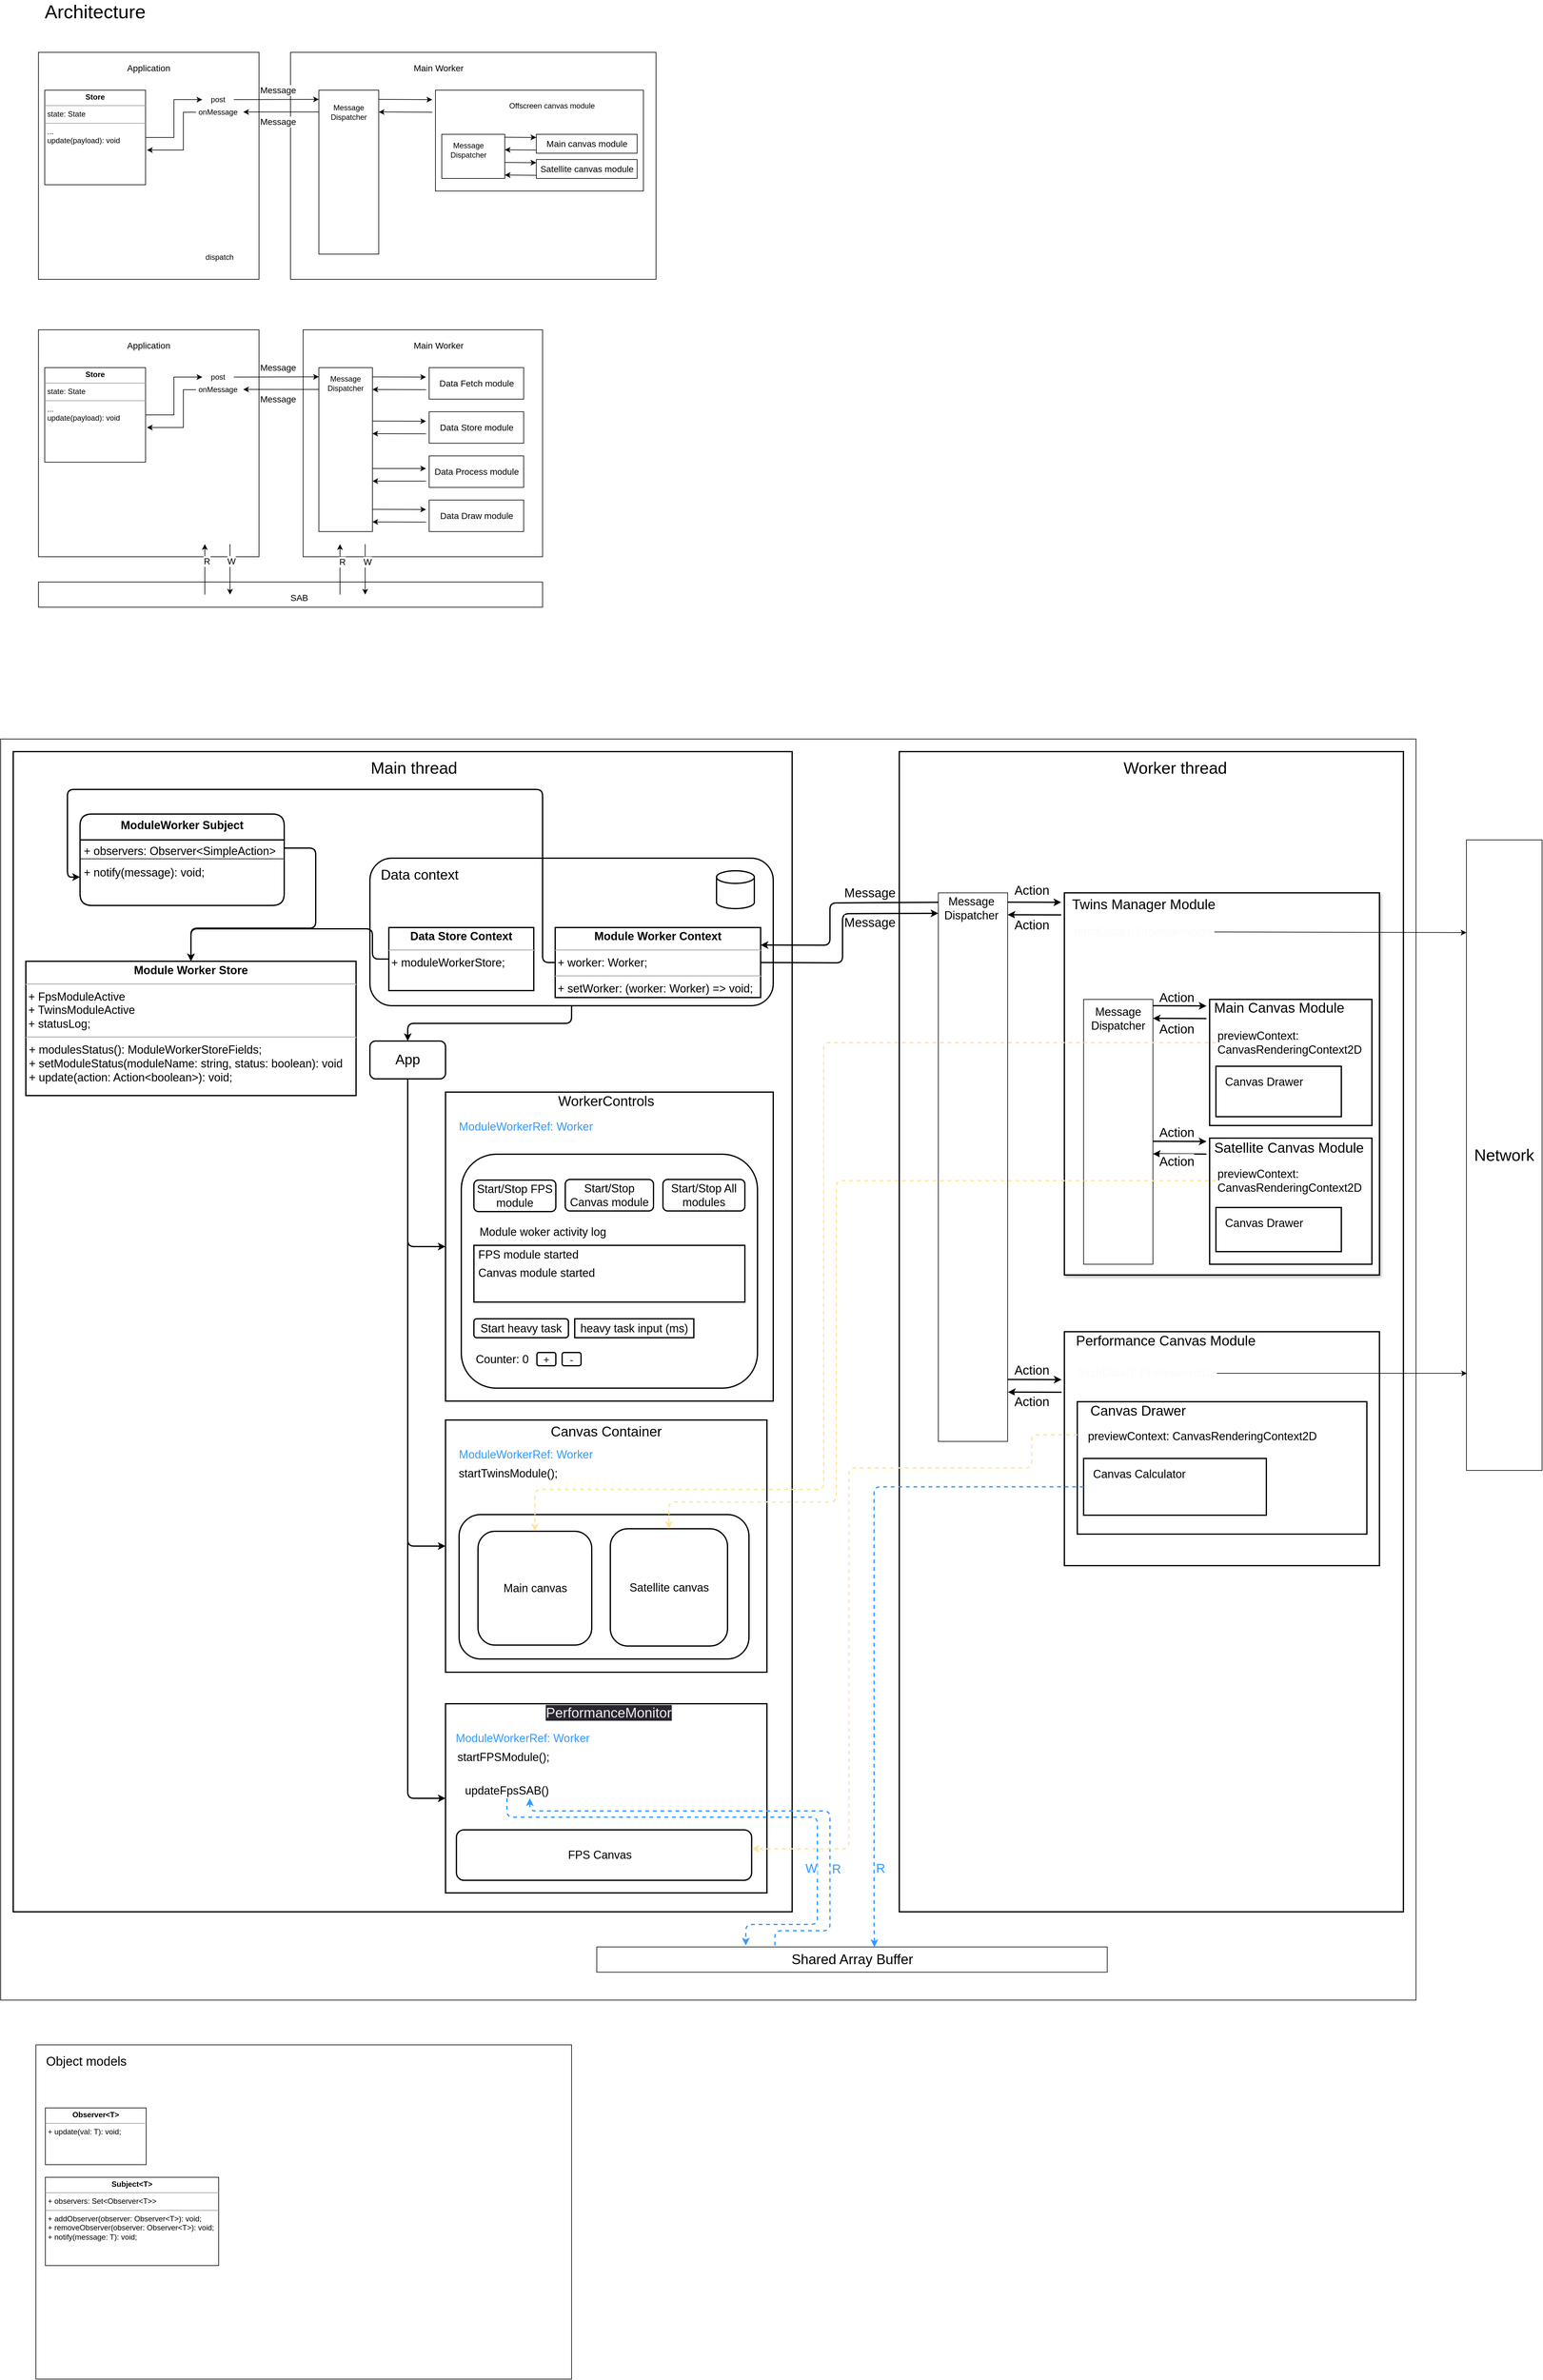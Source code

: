 <mxfile version="20.7.4" type="device"><diagram id="h54g0RJY-SKCdIhrQ2Me" name="Page-1"><mxGraphModel dx="5938" dy="3176" grid="1" gridSize="10" guides="1" tooltips="1" connect="1" arrows="1" fold="1" page="1" pageScale="1" pageWidth="827" pageHeight="1169" math="0" shadow="0"><root><mxCell id="0"/><mxCell id="1" parent="0"/><mxCell id="VuRKrDlXsBCHKtuJXxkc-2" value="" style="rounded=0;whiteSpace=wrap;html=1;" parent="1" vertex="1"><mxGeometry x="-1650" y="80" width="350" height="360" as="geometry"/></mxCell><mxCell id="VuRKrDlXsBCHKtuJXxkc-3" value="" style="rounded=0;whiteSpace=wrap;html=1;" parent="1" vertex="1"><mxGeometry x="-1250" y="80" width="580" height="360" as="geometry"/></mxCell><mxCell id="VuRKrDlXsBCHKtuJXxkc-4" value="Application" style="text;html=1;strokeColor=none;fillColor=none;align=center;verticalAlign=middle;whiteSpace=wrap;rounded=0;fontSize=14;" parent="1" vertex="1"><mxGeometry x="-1505" y="90" width="60" height="30" as="geometry"/></mxCell><mxCell id="VuRKrDlXsBCHKtuJXxkc-5" value="Main Worker" style="text;html=1;strokeColor=none;fillColor=none;align=center;verticalAlign=middle;whiteSpace=wrap;rounded=0;fontSize=14;" parent="1" vertex="1"><mxGeometry x="-1060" y="90" width="90" height="30" as="geometry"/></mxCell><mxCell id="VuRKrDlXsBCHKtuJXxkc-16" value="" style="rounded=0;whiteSpace=wrap;html=1;" parent="1" vertex="1"><mxGeometry x="-1205" y="140" width="95" height="260" as="geometry"/></mxCell><mxCell id="VuRKrDlXsBCHKtuJXxkc-17" value="Message Dispatcher" style="text;html=1;strokeColor=none;fillColor=none;align=center;verticalAlign=middle;whiteSpace=wrap;rounded=0;" parent="1" vertex="1"><mxGeometry x="-1190" y="160" width="65" height="30" as="geometry"/></mxCell><mxCell id="VuRKrDlXsBCHKtuJXxkc-54" value="" style="endArrow=classic;html=1;rounded=0;fontSize=14;" parent="1" edge="1"><mxGeometry width="50" height="50" relative="1" as="geometry"><mxPoint x="-1110" y="154.66" as="sourcePoint"/><mxPoint x="-1025" y="155" as="targetPoint"/></mxGeometry></mxCell><mxCell id="VuRKrDlXsBCHKtuJXxkc-55" value="" style="endArrow=classic;html=1;rounded=0;fontSize=14;" parent="1" edge="1"><mxGeometry width="50" height="50" relative="1" as="geometry"><mxPoint x="-1025" y="175" as="sourcePoint"/><mxPoint x="-1110" y="174.66" as="targetPoint"/></mxGeometry></mxCell><mxCell id="VuRKrDlXsBCHKtuJXxkc-62" value="" style="endArrow=classic;html=1;rounded=0;fontSize=14;exitX=1;exitY=0.5;exitDx=0;exitDy=0;" parent="1" source="VuRKrDlXsBCHKtuJXxkc-70" edge="1"><mxGeometry width="50" height="50" relative="1" as="geometry"><mxPoint x="-1325" y="154.58" as="sourcePoint"/><mxPoint x="-1205" y="154.58" as="targetPoint"/></mxGeometry></mxCell><mxCell id="VuRKrDlXsBCHKtuJXxkc-95" value="Message" style="edgeLabel;html=1;align=center;verticalAlign=middle;resizable=0;points=[];fontSize=14;" parent="VuRKrDlXsBCHKtuJXxkc-62" vertex="1" connectable="0"><mxGeometry x="0.264" y="3" relative="1" as="geometry"><mxPoint x="-16" y="-12" as="offset"/></mxGeometry></mxCell><mxCell id="VuRKrDlXsBCHKtuJXxkc-63" value="" style="endArrow=classic;html=1;rounded=0;fontSize=14;" parent="1" edge="1"><mxGeometry width="50" height="50" relative="1" as="geometry"><mxPoint x="-1205" y="174.58" as="sourcePoint"/><mxPoint x="-1325" y="174.58" as="targetPoint"/></mxGeometry></mxCell><mxCell id="VuRKrDlXsBCHKtuJXxkc-90" style="edgeStyle=orthogonalEdgeStyle;rounded=0;orthogonalLoop=1;jettySize=auto;html=1;exitX=0;exitY=0.5;exitDx=0;exitDy=0;entryX=1.014;entryY=0.633;entryDx=0;entryDy=0;entryPerimeter=0;fontSize=14;" parent="1" source="VuRKrDlXsBCHKtuJXxkc-69" target="VuRKrDlXsBCHKtuJXxkc-87" edge="1"><mxGeometry relative="1" as="geometry"><Array as="points"><mxPoint x="-1420" y="175"/><mxPoint x="-1420" y="235"/></Array></mxGeometry></mxCell><mxCell id="VuRKrDlXsBCHKtuJXxkc-69" value="onMessage" style="text;html=1;strokeColor=none;fillColor=none;align=center;verticalAlign=middle;whiteSpace=wrap;rounded=0;" parent="1" vertex="1"><mxGeometry x="-1400" y="160" width="70" height="30" as="geometry"/></mxCell><mxCell id="VuRKrDlXsBCHKtuJXxkc-70" value="post" style="text;html=1;strokeColor=none;fillColor=none;align=center;verticalAlign=middle;whiteSpace=wrap;rounded=0;" parent="1" vertex="1"><mxGeometry x="-1390" y="140" width="50" height="30" as="geometry"/></mxCell><mxCell id="VuRKrDlXsBCHKtuJXxkc-76" value="dispatch" style="text;html=1;strokeColor=none;fillColor=none;align=center;verticalAlign=middle;whiteSpace=wrap;rounded=0;" parent="1" vertex="1"><mxGeometry x="-1390" y="390" width="55" height="30" as="geometry"/></mxCell><mxCell id="VuRKrDlXsBCHKtuJXxkc-88" style="edgeStyle=orthogonalEdgeStyle;rounded=0;orthogonalLoop=1;jettySize=auto;html=1;exitX=1;exitY=0.5;exitDx=0;exitDy=0;fontSize=14;entryX=0;entryY=0.5;entryDx=0;entryDy=0;" parent="1" source="VuRKrDlXsBCHKtuJXxkc-87" target="VuRKrDlXsBCHKtuJXxkc-70" edge="1"><mxGeometry relative="1" as="geometry"><mxPoint x="-1400" y="155" as="targetPoint"/></mxGeometry></mxCell><mxCell id="VuRKrDlXsBCHKtuJXxkc-87" value="&lt;p style=&quot;margin:0px;margin-top:4px;text-align:center;&quot;&gt;&lt;b&gt;Store&lt;/b&gt;&lt;/p&gt;&lt;hr size=&quot;1&quot;&gt;&lt;p style=&quot;margin:0px;margin-left:4px;&quot;&gt;state: State&lt;/p&gt;&lt;hr size=&quot;1&quot;&gt;&lt;p style=&quot;margin:0px;margin-left:4px;&quot;&gt;...&lt;/p&gt;&lt;p style=&quot;margin:0px;margin-left:4px;&quot;&gt;update(payload): void&lt;/p&gt;" style="verticalAlign=top;align=left;overflow=fill;fontSize=12;fontFamily=Helvetica;html=1;" parent="1" vertex="1"><mxGeometry x="-1640" y="140" width="160" height="150" as="geometry"/></mxCell><mxCell id="VuRKrDlXsBCHKtuJXxkc-96" value="Message" style="edgeLabel;html=1;align=center;verticalAlign=middle;resizable=0;points=[];fontSize=14;" parent="1" vertex="1" connectable="0"><mxGeometry x="-1270.0" y="190.004" as="geometry"/></mxCell><mxCell id="VuRKrDlXsBCHKtuJXxkc-97" value="" style="rounded=0;whiteSpace=wrap;html=1;" parent="1" vertex="1"><mxGeometry x="-1650" y="520" width="350" height="360" as="geometry"/></mxCell><mxCell id="VuRKrDlXsBCHKtuJXxkc-98" value="" style="rounded=0;whiteSpace=wrap;html=1;" parent="1" vertex="1"><mxGeometry x="-1230" y="520" width="380" height="360" as="geometry"/></mxCell><mxCell id="VuRKrDlXsBCHKtuJXxkc-99" value="Application" style="text;html=1;strokeColor=none;fillColor=none;align=center;verticalAlign=middle;whiteSpace=wrap;rounded=0;fontSize=14;" parent="1" vertex="1"><mxGeometry x="-1505" y="530" width="60" height="30" as="geometry"/></mxCell><mxCell id="VuRKrDlXsBCHKtuJXxkc-100" value="Main Worker" style="text;html=1;strokeColor=none;fillColor=none;align=center;verticalAlign=middle;whiteSpace=wrap;rounded=0;fontSize=14;" parent="1" vertex="1"><mxGeometry x="-1060" y="530" width="90" height="30" as="geometry"/></mxCell><mxCell id="VuRKrDlXsBCHKtuJXxkc-101" value="" style="rounded=0;whiteSpace=wrap;html=1;" parent="1" vertex="1"><mxGeometry x="-1205" y="580" width="85" height="260" as="geometry"/></mxCell><mxCell id="VuRKrDlXsBCHKtuJXxkc-102" value="Message Dispatcher" style="text;html=1;strokeColor=none;fillColor=none;align=center;verticalAlign=middle;whiteSpace=wrap;rounded=0;" parent="1" vertex="1"><mxGeometry x="-1200" y="590" width="75" height="30" as="geometry"/></mxCell><mxCell id="VuRKrDlXsBCHKtuJXxkc-103" value="Data Store module" style="html=1;fontSize=14;" parent="1" vertex="1"><mxGeometry x="-1030" y="650" width="150" height="50" as="geometry"/></mxCell><mxCell id="VuRKrDlXsBCHKtuJXxkc-104" value="Data Process module" style="html=1;fontSize=14;" parent="1" vertex="1"><mxGeometry x="-1030" y="720" width="150" height="50" as="geometry"/></mxCell><mxCell id="VuRKrDlXsBCHKtuJXxkc-105" value="Data Draw module" style="html=1;fontSize=14;" parent="1" vertex="1"><mxGeometry x="-1030" y="790" width="150" height="50" as="geometry"/></mxCell><mxCell id="VuRKrDlXsBCHKtuJXxkc-106" value="Data Fetch module" style="html=1;fontSize=14;" parent="1" vertex="1"><mxGeometry x="-1030" y="580" width="150" height="50" as="geometry"/></mxCell><mxCell id="VuRKrDlXsBCHKtuJXxkc-115" value="" style="endArrow=classic;html=1;rounded=0;fontSize=14;exitX=1;exitY=0.5;exitDx=0;exitDy=0;" parent="1" source="VuRKrDlXsBCHKtuJXxkc-120" edge="1"><mxGeometry width="50" height="50" relative="1" as="geometry"><mxPoint x="-1325" y="594.58" as="sourcePoint"/><mxPoint x="-1205" y="594.58" as="targetPoint"/></mxGeometry></mxCell><mxCell id="VuRKrDlXsBCHKtuJXxkc-116" value="Message" style="edgeLabel;html=1;align=center;verticalAlign=middle;resizable=0;points=[];fontSize=14;" parent="VuRKrDlXsBCHKtuJXxkc-115" vertex="1" connectable="0"><mxGeometry x="0.264" y="3" relative="1" as="geometry"><mxPoint x="-16" y="-12" as="offset"/></mxGeometry></mxCell><mxCell id="VuRKrDlXsBCHKtuJXxkc-117" value="" style="endArrow=classic;html=1;rounded=0;fontSize=14;" parent="1" edge="1"><mxGeometry width="50" height="50" relative="1" as="geometry"><mxPoint x="-1205" y="614.58" as="sourcePoint"/><mxPoint x="-1325" y="614.58" as="targetPoint"/></mxGeometry></mxCell><mxCell id="VuRKrDlXsBCHKtuJXxkc-118" style="edgeStyle=orthogonalEdgeStyle;rounded=0;orthogonalLoop=1;jettySize=auto;html=1;exitX=0;exitY=0.5;exitDx=0;exitDy=0;entryX=1.014;entryY=0.633;entryDx=0;entryDy=0;entryPerimeter=0;fontSize=14;" parent="1" source="VuRKrDlXsBCHKtuJXxkc-119" target="VuRKrDlXsBCHKtuJXxkc-123" edge="1"><mxGeometry relative="1" as="geometry"><Array as="points"><mxPoint x="-1420" y="615"/><mxPoint x="-1420" y="675"/></Array></mxGeometry></mxCell><mxCell id="VuRKrDlXsBCHKtuJXxkc-119" value="onMessage" style="text;html=1;strokeColor=none;fillColor=none;align=center;verticalAlign=middle;whiteSpace=wrap;rounded=0;" parent="1" vertex="1"><mxGeometry x="-1400" y="600" width="70" height="30" as="geometry"/></mxCell><mxCell id="VuRKrDlXsBCHKtuJXxkc-120" value="post" style="text;html=1;strokeColor=none;fillColor=none;align=center;verticalAlign=middle;whiteSpace=wrap;rounded=0;" parent="1" vertex="1"><mxGeometry x="-1390" y="580" width="50" height="30" as="geometry"/></mxCell><mxCell id="VuRKrDlXsBCHKtuJXxkc-122" style="edgeStyle=orthogonalEdgeStyle;rounded=0;orthogonalLoop=1;jettySize=auto;html=1;exitX=1;exitY=0.5;exitDx=0;exitDy=0;fontSize=14;entryX=0;entryY=0.5;entryDx=0;entryDy=0;" parent="1" source="VuRKrDlXsBCHKtuJXxkc-123" target="VuRKrDlXsBCHKtuJXxkc-120" edge="1"><mxGeometry relative="1" as="geometry"><mxPoint x="-1400" y="595" as="targetPoint"/></mxGeometry></mxCell><mxCell id="VuRKrDlXsBCHKtuJXxkc-123" value="&lt;p style=&quot;margin:0px;margin-top:4px;text-align:center;&quot;&gt;&lt;b&gt;Store&lt;/b&gt;&lt;/p&gt;&lt;hr size=&quot;1&quot;&gt;&lt;p style=&quot;margin:0px;margin-left:4px;&quot;&gt;state: State&lt;/p&gt;&lt;hr size=&quot;1&quot;&gt;&lt;p style=&quot;margin:0px;margin-left:4px;&quot;&gt;...&lt;/p&gt;&lt;p style=&quot;margin:0px;margin-left:4px;&quot;&gt;update(payload): void&lt;/p&gt;" style="verticalAlign=top;align=left;overflow=fill;fontSize=12;fontFamily=Helvetica;html=1;" parent="1" vertex="1"><mxGeometry x="-1640" y="580" width="160" height="150" as="geometry"/></mxCell><mxCell id="VuRKrDlXsBCHKtuJXxkc-124" value="Message" style="edgeLabel;html=1;align=center;verticalAlign=middle;resizable=0;points=[];fontSize=14;" parent="1" vertex="1" connectable="0"><mxGeometry x="-1270.0" y="630.004" as="geometry"/></mxCell><mxCell id="VuRKrDlXsBCHKtuJXxkc-125" value="" style="rounded=0;whiteSpace=wrap;html=1;fontSize=14;" parent="1" vertex="1"><mxGeometry x="-1650" y="920" width="800" height="40" as="geometry"/></mxCell><mxCell id="VuRKrDlXsBCHKtuJXxkc-126" value="SAB" style="text;html=1;strokeColor=none;fillColor=none;align=center;verticalAlign=middle;whiteSpace=wrap;rounded=0;fontSize=14;" parent="1" vertex="1"><mxGeometry x="-1266" y="930" width="60" height="30" as="geometry"/></mxCell><mxCell id="VuRKrDlXsBCHKtuJXxkc-136" value="" style="endArrow=classic;html=1;rounded=0;fontSize=14;" parent="1" edge="1"><mxGeometry width="50" height="50" relative="1" as="geometry"><mxPoint x="-1171.5" y="940" as="sourcePoint"/><mxPoint x="-1171.5" y="860" as="targetPoint"/></mxGeometry></mxCell><mxCell id="VuRKrDlXsBCHKtuJXxkc-141" value="R" style="edgeLabel;html=1;align=center;verticalAlign=middle;resizable=0;points=[];fontSize=14;" parent="VuRKrDlXsBCHKtuJXxkc-136" vertex="1" connectable="0"><mxGeometry x="0.295" y="-3" relative="1" as="geometry"><mxPoint as="offset"/></mxGeometry></mxCell><mxCell id="VuRKrDlXsBCHKtuJXxkc-137" value="" style="endArrow=classic;html=1;rounded=0;fontSize=14;" parent="1" edge="1"><mxGeometry width="50" height="50" relative="1" as="geometry"><mxPoint x="-1131.5" y="860" as="sourcePoint"/><mxPoint x="-1131.5" y="940" as="targetPoint"/></mxGeometry></mxCell><mxCell id="VuRKrDlXsBCHKtuJXxkc-140" value="W" style="edgeLabel;html=1;align=center;verticalAlign=middle;resizable=0;points=[];fontSize=14;" parent="VuRKrDlXsBCHKtuJXxkc-137" vertex="1" connectable="0"><mxGeometry x="-0.315" y="3" relative="1" as="geometry"><mxPoint as="offset"/></mxGeometry></mxCell><mxCell id="VuRKrDlXsBCHKtuJXxkc-138" value="" style="endArrow=classic;html=1;rounded=0;fontSize=14;" parent="1" edge="1"><mxGeometry width="50" height="50" relative="1" as="geometry"><mxPoint x="-1386" y="940" as="sourcePoint"/><mxPoint x="-1386" y="860" as="targetPoint"/></mxGeometry></mxCell><mxCell id="VuRKrDlXsBCHKtuJXxkc-143" value="R" style="edgeLabel;html=1;align=center;verticalAlign=middle;resizable=0;points=[];fontSize=14;" parent="VuRKrDlXsBCHKtuJXxkc-138" vertex="1" connectable="0"><mxGeometry x="0.335" y="-3" relative="1" as="geometry"><mxPoint as="offset"/></mxGeometry></mxCell><mxCell id="VuRKrDlXsBCHKtuJXxkc-139" value="" style="endArrow=classic;html=1;rounded=0;fontSize=14;" parent="1" edge="1"><mxGeometry width="50" height="50" relative="1" as="geometry"><mxPoint x="-1346" y="860" as="sourcePoint"/><mxPoint x="-1346" y="940" as="targetPoint"/></mxGeometry></mxCell><mxCell id="VuRKrDlXsBCHKtuJXxkc-142" value="W" style="edgeLabel;html=1;align=center;verticalAlign=middle;resizable=0;points=[];fontSize=14;" parent="VuRKrDlXsBCHKtuJXxkc-139" vertex="1" connectable="0"><mxGeometry x="-0.335" y="2" relative="1" as="geometry"><mxPoint as="offset"/></mxGeometry></mxCell><mxCell id="VuRKrDlXsBCHKtuJXxkc-147" value="Architecture" style="text;html=1;strokeColor=none;fillColor=none;align=center;verticalAlign=middle;whiteSpace=wrap;rounded=0;fontSize=30;" parent="1" vertex="1"><mxGeometry x="-1650" width="180" height="30" as="geometry"/></mxCell><mxCell id="VuRKrDlXsBCHKtuJXxkc-157" value="" style="endArrow=classic;html=1;rounded=0;fontSize=14;" parent="1" edge="1"><mxGeometry width="50" height="50" relative="1" as="geometry"><mxPoint x="-1120" y="594.7" as="sourcePoint"/><mxPoint x="-1035" y="595.04" as="targetPoint"/></mxGeometry></mxCell><mxCell id="VuRKrDlXsBCHKtuJXxkc-158" value="" style="endArrow=classic;html=1;rounded=0;fontSize=14;" parent="1" edge="1"><mxGeometry width="50" height="50" relative="1" as="geometry"><mxPoint x="-1035" y="615.04" as="sourcePoint"/><mxPoint x="-1120" y="614.7" as="targetPoint"/></mxGeometry></mxCell><mxCell id="VuRKrDlXsBCHKtuJXxkc-159" value="" style="endArrow=classic;html=1;rounded=0;fontSize=14;" parent="1" edge="1"><mxGeometry width="50" height="50" relative="1" as="geometry"><mxPoint x="-1120" y="664.7" as="sourcePoint"/><mxPoint x="-1035" y="665.04" as="targetPoint"/></mxGeometry></mxCell><mxCell id="VuRKrDlXsBCHKtuJXxkc-160" value="" style="endArrow=classic;html=1;rounded=0;fontSize=14;" parent="1" edge="1"><mxGeometry width="50" height="50" relative="1" as="geometry"><mxPoint x="-1035" y="685.04" as="sourcePoint"/><mxPoint x="-1120" y="684.7" as="targetPoint"/></mxGeometry></mxCell><mxCell id="VuRKrDlXsBCHKtuJXxkc-161" value="" style="endArrow=classic;html=1;rounded=0;fontSize=14;" parent="1" edge="1"><mxGeometry width="50" height="50" relative="1" as="geometry"><mxPoint x="-1120" y="740.04" as="sourcePoint"/><mxPoint x="-1035" y="740.04" as="targetPoint"/></mxGeometry></mxCell><mxCell id="VuRKrDlXsBCHKtuJXxkc-162" value="" style="endArrow=classic;html=1;rounded=0;fontSize=14;" parent="1" edge="1"><mxGeometry width="50" height="50" relative="1" as="geometry"><mxPoint x="-1035" y="760.04" as="sourcePoint"/><mxPoint x="-1120" y="760.04" as="targetPoint"/></mxGeometry></mxCell><mxCell id="VuRKrDlXsBCHKtuJXxkc-163" value="" style="endArrow=classic;html=1;rounded=0;fontSize=14;" parent="1" edge="1"><mxGeometry width="50" height="50" relative="1" as="geometry"><mxPoint x="-1120" y="804.7" as="sourcePoint"/><mxPoint x="-1035" y="805.04" as="targetPoint"/></mxGeometry></mxCell><mxCell id="VuRKrDlXsBCHKtuJXxkc-164" value="" style="endArrow=classic;html=1;rounded=0;fontSize=14;" parent="1" edge="1"><mxGeometry width="50" height="50" relative="1" as="geometry"><mxPoint x="-1035" y="825.04" as="sourcePoint"/><mxPoint x="-1120" y="824.7" as="targetPoint"/></mxGeometry></mxCell><mxCell id="S-R1VQh-44AHPfIKQIAo-4" value="" style="rounded=0;whiteSpace=wrap;html=1;" parent="1" vertex="1"><mxGeometry x="-1020" y="140" width="330" height="160" as="geometry"/></mxCell><mxCell id="S-R1VQh-44AHPfIKQIAo-5" value="Main canvas module" style="html=1;fontSize=14;" parent="1" vertex="1"><mxGeometry x="-860" y="210" width="160" height="30" as="geometry"/></mxCell><mxCell id="S-R1VQh-44AHPfIKQIAo-6" value="Satellite canvas module" style="html=1;fontSize=14;" parent="1" vertex="1"><mxGeometry x="-860" y="250" width="160" height="30" as="geometry"/></mxCell><mxCell id="S-R1VQh-44AHPfIKQIAo-7" value="Offscreen canvas module" style="text;html=1;strokeColor=none;fillColor=none;align=center;verticalAlign=middle;whiteSpace=wrap;rounded=0;" parent="1" vertex="1"><mxGeometry x="-910" y="150" width="150" height="30" as="geometry"/></mxCell><mxCell id="S-R1VQh-44AHPfIKQIAo-8" value="" style="rounded=0;whiteSpace=wrap;html=1;" parent="1" vertex="1"><mxGeometry x="-1010" y="210" width="100" height="70" as="geometry"/></mxCell><mxCell id="S-R1VQh-44AHPfIKQIAo-9" value="Message Dispatcher" style="text;html=1;strokeColor=none;fillColor=none;align=center;verticalAlign=middle;whiteSpace=wrap;rounded=0;" parent="1" vertex="1"><mxGeometry x="-1000" y="220" width="65" height="30" as="geometry"/></mxCell><mxCell id="S-R1VQh-44AHPfIKQIAo-10" value="" style="endArrow=classic;html=1;rounded=0;fontSize=14;" parent="1" edge="1"><mxGeometry width="50" height="50" relative="1" as="geometry"><mxPoint x="-910" y="214.57" as="sourcePoint"/><mxPoint x="-860" y="215" as="targetPoint"/></mxGeometry></mxCell><mxCell id="S-R1VQh-44AHPfIKQIAo-11" value="" style="endArrow=classic;html=1;rounded=0;fontSize=14;" parent="1" edge="1"><mxGeometry width="50" height="50" relative="1" as="geometry"><mxPoint x="-860" y="235" as="sourcePoint"/><mxPoint x="-910" y="234.57" as="targetPoint"/></mxGeometry></mxCell><mxCell id="S-R1VQh-44AHPfIKQIAo-12" value="" style="endArrow=classic;html=1;rounded=0;fontSize=14;" parent="1" edge="1"><mxGeometry width="50" height="50" relative="1" as="geometry"><mxPoint x="-910" y="254.57" as="sourcePoint"/><mxPoint x="-860" y="255" as="targetPoint"/></mxGeometry></mxCell><mxCell id="S-R1VQh-44AHPfIKQIAo-13" value="" style="endArrow=classic;html=1;rounded=0;fontSize=14;" parent="1" edge="1"><mxGeometry width="50" height="50" relative="1" as="geometry"><mxPoint x="-860" y="275" as="sourcePoint"/><mxPoint x="-910" y="274.57" as="targetPoint"/></mxGeometry></mxCell><mxCell id="R8_MpH0lHUsFo03c0QDo-8" value="" style="rounded=0;whiteSpace=wrap;html=1;fontSize=18;" parent="1" vertex="1"><mxGeometry x="-1654" y="3240" width="850" height="530" as="geometry"/></mxCell><mxCell id="R8_MpH0lHUsFo03c0QDo-10" value="Object models" style="text;html=1;strokeColor=none;fillColor=none;align=center;verticalAlign=middle;whiteSpace=wrap;rounded=0;strokeWidth=2;fontSize=20;" parent="1" vertex="1"><mxGeometry x="-1649" y="3250" width="150" height="30" as="geometry"/></mxCell><mxCell id="R8_MpH0lHUsFo03c0QDo-11" value="&lt;p style=&quot;margin:0px;margin-top:4px;text-align:center;&quot;&gt;&lt;b&gt;Subject&amp;lt;T&amp;gt;&lt;/b&gt;&lt;/p&gt;&lt;hr size=&quot;1&quot;&gt;&lt;p style=&quot;margin:0px;margin-left:4px;&quot;&gt;+ observers: Set&amp;lt;Observer&amp;lt;T&amp;gt;&amp;gt;&lt;/p&gt;&lt;hr size=&quot;1&quot;&gt;&lt;p style=&quot;margin:0px;margin-left:4px;&quot;&gt;+ addObserver(observer: Observer&amp;lt;T&amp;gt;): void;&lt;/p&gt;&lt;p style=&quot;margin:0px;margin-left:4px;&quot;&gt;+ removeObserver(observer: Observer&amp;lt;T&amp;gt;): void;&lt;br&gt;&lt;/p&gt;&lt;p style=&quot;margin:0px;margin-left:4px;&quot;&gt;+ notify(message: T): void;&lt;br&gt;&lt;/p&gt;" style="verticalAlign=top;align=left;overflow=fill;fontSize=12;fontFamily=Helvetica;html=1;" parent="1" vertex="1"><mxGeometry x="-1639" y="3450" width="275" height="140" as="geometry"/></mxCell><mxCell id="R8_MpH0lHUsFo03c0QDo-12" value="&lt;p style=&quot;margin:0px;margin-top:4px;text-align:center;&quot;&gt;&lt;b&gt;Observer&amp;lt;T&amp;gt;&lt;/b&gt;&lt;/p&gt;&lt;hr size=&quot;1&quot;&gt;&lt;p style=&quot;margin:0px;margin-left:4px;&quot;&gt;&lt;/p&gt;&lt;p style=&quot;margin:0px;margin-left:4px;&quot;&gt;+ update(val: T): void;&lt;/p&gt;" style="verticalAlign=top;align=left;overflow=fill;fontSize=12;fontFamily=Helvetica;html=1;" parent="1" vertex="1"><mxGeometry x="-1639" y="3340" width="160" height="90" as="geometry"/></mxCell><mxCell id="GGvu843BadRoEdbmNUeA-3" value="" style="rounded=0;whiteSpace=wrap;html=1;shadow=0;glass=0;gradientColor=none;" parent="1" vertex="1"><mxGeometry x="-1710" y="1169" width="2246" height="2000" as="geometry"/></mxCell><mxCell id="GGvu843BadRoEdbmNUeA-30" value="" style="rounded=0;whiteSpace=wrap;html=1;strokeWidth=2;fontSize=16;" parent="1" vertex="1"><mxGeometry x="-1690" y="1189" width="1236" height="1840" as="geometry"/></mxCell><mxCell id="GGvu843BadRoEdbmNUeA-45" value="Main thread" style="text;html=1;strokeColor=none;fillColor=none;align=center;verticalAlign=middle;whiteSpace=wrap;rounded=0;strokeWidth=2;fontSize=26;" parent="1" vertex="1"><mxGeometry x="-1129" y="1200" width="150" height="30" as="geometry"/></mxCell><mxCell id="GGvu843BadRoEdbmNUeA-160" value="&lt;p style=&quot;margin: 4px 0px 0px; text-align: center; font-size: 18px;&quot;&gt;&lt;b style=&quot;font-size: 18px;&quot;&gt;Module Worker Store&lt;/b&gt;&lt;/p&gt;&lt;hr style=&quot;font-size: 18px;&quot;&gt;&lt;p style=&quot;margin: 0px 0px 0px 4px; font-size: 18px;&quot;&gt;&lt;font style=&quot;font-size: 18px;&quot;&gt;+&amp;nbsp;&lt;/font&gt;&lt;span style=&quot;background-color: initial; font-size: 18px;&quot;&gt;FpsModuleActive&lt;/span&gt;&lt;/p&gt;&lt;p style=&quot;margin: 0px 0px 0px 4px; font-size: 18px;&quot;&gt;&lt;span style=&quot;font-size: 18px;&quot;&gt;+ TwinsModuleActive&lt;/span&gt;&lt;/p&gt;&lt;p style=&quot;margin: 0px 0px 0px 4px; font-size: 18px;&quot;&gt;&lt;font style=&quot;font-size: 18px;&quot;&gt;&lt;span style=&quot;background-color: initial; font-size: 18px;&quot;&gt;+ statusLog&lt;/span&gt;&lt;span style=&quot;font-size: 18px;&quot;&gt;;&lt;/span&gt;&lt;/font&gt;&lt;/p&gt;&lt;hr style=&quot;font-size: 18px;&quot;&gt;&lt;span style=&quot;font-size: 18px;&quot;&gt;&amp;nbsp;+ modulesStatus():&amp;nbsp;ModuleWorkerStoreFields;&lt;br style=&quot;font-size: 18px;&quot;&gt;&amp;nbsp;+&amp;nbsp;setModuleStatus(moduleName: string, status: boolean): void&lt;/span&gt;&lt;br style=&quot;font-size: 18px;&quot;&gt;&lt;span style=&quot;font-size: 18px;&quot;&gt;&amp;nbsp;+ update(action: Action&amp;lt;boolean&amp;gt;&lt;/span&gt;&lt;span style=&quot;font-size: 18px;&quot;&gt;): void;&lt;/span&gt;" style="verticalAlign=top;align=left;overflow=fill;fontSize=18;fontFamily=Helvetica;html=1;strokeWidth=2;" parent="1" vertex="1"><mxGeometry x="-1670" y="1521.5" width="524" height="213" as="geometry"/></mxCell><mxCell id="GGvu843BadRoEdbmNUeA-161" style="edgeStyle=orthogonalEdgeStyle;rounded=1;orthogonalLoop=1;jettySize=auto;html=1;exitX=0.5;exitY=1;exitDx=0;exitDy=0;fontSize=16;strokeWidth=2;" parent="1" source="GGvu843BadRoEdbmNUeA-162" target="GGvu843BadRoEdbmNUeA-171" edge="1"><mxGeometry relative="1" as="geometry"/></mxCell><mxCell id="GGvu843BadRoEdbmNUeA-162" value="" style="rounded=1;whiteSpace=wrap;html=1;strokeWidth=2;fontSize=20;" parent="1" vertex="1"><mxGeometry x="-1124" y="1358" width="640" height="234" as="geometry"/></mxCell><mxCell id="GGvu843BadRoEdbmNUeA-163" value="" style="strokeWidth=2;html=1;shape=mxgraph.flowchart.database;whiteSpace=wrap;fontSize=18;" parent="1" vertex="1"><mxGeometry x="-574" y="1378" width="60" height="60" as="geometry"/></mxCell><mxCell id="GGvu843BadRoEdbmNUeA-164" value="&lt;font style=&quot;font-size: 22px;&quot;&gt;Data context&lt;/font&gt;" style="text;html=1;strokeColor=none;fillColor=none;align=center;verticalAlign=middle;whiteSpace=wrap;rounded=0;strokeWidth=2;fontSize=22;" parent="1" vertex="1"><mxGeometry x="-1110" y="1370" width="130" height="30" as="geometry"/></mxCell><mxCell id="GGvu843BadRoEdbmNUeA-165" value="&lt;p style=&quot;margin: 4px 0px 0px; text-align: center; font-size: 18px;&quot;&gt;&lt;b style=&quot;font-size: 18px;&quot;&gt;&lt;font style=&quot;font-size: 18px;&quot;&gt;Module Worker Context&lt;/font&gt;&lt;/b&gt;&lt;/p&gt;&lt;hr style=&quot;font-size: 18px;&quot;&gt;&lt;p style=&quot;margin: 0px 0px 0px 4px; font-size: 18px;&quot;&gt;&lt;font style=&quot;font-size: 18px;&quot;&gt;+ worker: Worker;&lt;/font&gt;&lt;/p&gt;&lt;hr style=&quot;font-size: 18px;&quot;&gt;&lt;p style=&quot;margin: 0px 0px 0px 4px; font-size: 18px;&quot;&gt;&lt;font style=&quot;font-size: 18px;&quot;&gt;+ setWorker: (worker: Worker) =&amp;gt; void;&lt;/font&gt;&lt;/p&gt;" style="verticalAlign=top;align=left;overflow=fill;fontSize=18;fontFamily=Helvetica;html=1;strokeWidth=2;" parent="1" vertex="1"><mxGeometry x="-830" y="1468" width="326" height="111" as="geometry"/></mxCell><mxCell id="GGvu843BadRoEdbmNUeA-166" style="edgeStyle=orthogonalEdgeStyle;rounded=1;orthogonalLoop=1;jettySize=auto;html=1;entryX=0.5;entryY=0;entryDx=0;entryDy=0;fontSize=16;strokeWidth=2;" parent="1" source="GGvu843BadRoEdbmNUeA-167" target="GGvu843BadRoEdbmNUeA-160" edge="1"><mxGeometry relative="1" as="geometry"><Array as="points"><mxPoint x="-1120" y="1518"/><mxPoint x="-1120" y="1470"/><mxPoint x="-1408" y="1470"/></Array></mxGeometry></mxCell><mxCell id="GGvu843BadRoEdbmNUeA-283" style="edgeStyle=orthogonalEdgeStyle;rounded=1;orthogonalLoop=1;jettySize=auto;html=1;exitX=0;exitY=0.5;exitDx=0;exitDy=0;fontSize=16;fontColor=#fafafa;startArrow=none;startFill=0;endArrow=classic;endFill=1;strokeWidth=2;" parent="1" source="GGvu843BadRoEdbmNUeA-165" target="GGvu843BadRoEdbmNUeA-176" edge="1"><mxGeometry relative="1" as="geometry"><Array as="points"><mxPoint x="-850" y="1524"/><mxPoint x="-850" y="1249"/><mxPoint x="-1604" y="1249"/><mxPoint x="-1604" y="1388"/></Array></mxGeometry></mxCell><mxCell id="GGvu843BadRoEdbmNUeA-167" value="&lt;p style=&quot;margin: 4px 0px 0px; text-align: center; font-size: 18px;&quot;&gt;&lt;b style=&quot;font-size: 18px;&quot;&gt;Data Store Context&lt;/b&gt;&lt;/p&gt;&lt;hr style=&quot;font-size: 18px;&quot;&gt;&lt;p style=&quot;margin: 0px 0px 0px 4px; font-size: 18px;&quot;&gt;&lt;font style=&quot;font-size: 18px;&quot;&gt;+ moduleWorkerStore;&lt;/font&gt;&lt;/p&gt;" style="verticalAlign=top;align=left;overflow=fill;fontSize=18;fontFamily=Helvetica;html=1;strokeWidth=2;" parent="1" vertex="1"><mxGeometry x="-1094" y="1468" width="230" height="100" as="geometry"/></mxCell><mxCell id="GGvu843BadRoEdbmNUeA-168" style="edgeStyle=orthogonalEdgeStyle;rounded=1;orthogonalLoop=1;jettySize=auto;html=1;entryX=0;entryY=0.5;entryDx=0;entryDy=0;fontSize=16;strokeWidth=2;" parent="1" source="GGvu843BadRoEdbmNUeA-171" target="GGvu843BadRoEdbmNUeA-177" edge="1"><mxGeometry relative="1" as="geometry"><mxPoint x="-1034" y="1953.5" as="targetPoint"/></mxGeometry></mxCell><mxCell id="GGvu843BadRoEdbmNUeA-169" style="edgeStyle=orthogonalEdgeStyle;rounded=1;orthogonalLoop=1;jettySize=auto;html=1;entryX=0;entryY=0.5;entryDx=0;entryDy=0;fontSize=16;strokeWidth=2;" parent="1" source="GGvu843BadRoEdbmNUeA-171" target="GGvu843BadRoEdbmNUeA-193" edge="1"><mxGeometry relative="1" as="geometry"><mxPoint x="-1034" y="2564.5" as="targetPoint"/></mxGeometry></mxCell><mxCell id="GGvu843BadRoEdbmNUeA-170" style="edgeStyle=orthogonalEdgeStyle;rounded=1;orthogonalLoop=1;jettySize=auto;html=1;entryX=0;entryY=0.5;entryDx=0;entryDy=0;fontSize=16;strokeWidth=2;" parent="1" source="GGvu843BadRoEdbmNUeA-171" target="GGvu843BadRoEdbmNUeA-199" edge="1"><mxGeometry relative="1" as="geometry"><mxPoint x="-1016.5" y="3220" as="targetPoint"/></mxGeometry></mxCell><mxCell id="GGvu843BadRoEdbmNUeA-171" value="App" style="rounded=1;whiteSpace=wrap;html=1;strokeWidth=2;fontSize=22;" parent="1" vertex="1"><mxGeometry x="-1124" y="1648" width="120" height="60" as="geometry"/></mxCell><mxCell id="GGvu843BadRoEdbmNUeA-172" style="edgeStyle=orthogonalEdgeStyle;rounded=1;orthogonalLoop=1;jettySize=auto;html=1;exitX=1;exitY=0.5;exitDx=0;exitDy=0;entryX=0.5;entryY=0;entryDx=0;entryDy=0;fontSize=16;strokeWidth=2;" parent="1" source="GGvu843BadRoEdbmNUeA-174" target="GGvu843BadRoEdbmNUeA-160" edge="1"><mxGeometry relative="1" as="geometry"><Array as="points"><mxPoint x="-1210" y="1342"/><mxPoint x="-1210" y="1469"/><mxPoint x="-1408" y="1469"/></Array></mxGeometry></mxCell><mxCell id="GGvu843BadRoEdbmNUeA-173" value="ModuleWorker Subject" style="swimlane;fontStyle=1;align=center;verticalAlign=top;childLayout=stackLayout;horizontal=1;startSize=41;horizontalStack=0;resizeParent=1;resizeParentMax=0;resizeLast=0;collapsible=1;marginBottom=0;rounded=1;strokeWidth=2;fontSize=18;" parent="1" vertex="1"><mxGeometry x="-1584" y="1288" width="324" height="145" as="geometry"/></mxCell><mxCell id="GGvu843BadRoEdbmNUeA-174" value="+ observers: Observer&lt;SimpleAction&gt;" style="text;strokeColor=none;fillColor=none;align=left;verticalAlign=top;spacingLeft=4;spacingRight=4;overflow=hidden;rotatable=0;points=[[0,0.5],[1,0.5]];portConstraint=eastwest;rounded=1;strokeWidth=2;fontSize=18;" parent="GGvu843BadRoEdbmNUeA-173" vertex="1"><mxGeometry y="41" width="324" height="26" as="geometry"/></mxCell><mxCell id="GGvu843BadRoEdbmNUeA-175" value="" style="line;strokeWidth=1;fillColor=none;align=left;verticalAlign=middle;spacingTop=-1;spacingLeft=3;spacingRight=3;rotatable=0;labelPosition=right;points=[];portConstraint=eastwest;strokeColor=inherit;rounded=1;fontSize=16;" parent="GGvu843BadRoEdbmNUeA-173" vertex="1"><mxGeometry y="67" width="324" height="8" as="geometry"/></mxCell><mxCell id="GGvu843BadRoEdbmNUeA-176" value="+ notify(message): void;" style="text;strokeColor=none;fillColor=none;align=left;verticalAlign=top;spacingLeft=4;spacingRight=4;overflow=hidden;rotatable=0;points=[[0,0.5],[1,0.5]];portConstraint=eastwest;rounded=1;strokeWidth=2;fontSize=18;" parent="GGvu843BadRoEdbmNUeA-173" vertex="1"><mxGeometry y="75" width="324" height="70" as="geometry"/></mxCell><mxCell id="GGvu843BadRoEdbmNUeA-177" value="" style="rounded=0;whiteSpace=wrap;html=1;strokeWidth=2;fontSize=16;fontColor=#3399FF;" parent="1" vertex="1"><mxGeometry x="-1004" y="1729" width="520" height="490" as="geometry"/></mxCell><mxCell id="GGvu843BadRoEdbmNUeA-178" value="ModuleWorkerRef: Worker" style="text;html=1;strokeColor=none;fillColor=none;align=center;verticalAlign=middle;whiteSpace=wrap;rounded=0;strokeWidth=2;fontSize=18;fontColor=#3399FF;" parent="1" vertex="1"><mxGeometry x="-989" y="1769" width="225" height="30" as="geometry"/></mxCell><mxCell id="GGvu843BadRoEdbmNUeA-179" value="WorkerControls" style="text;html=1;strokeColor=none;fillColor=none;align=center;verticalAlign=middle;whiteSpace=wrap;rounded=0;strokeWidth=2;fontSize=22;" parent="1" vertex="1"><mxGeometry x="-836" y="1729" width="174" height="30" as="geometry"/></mxCell><mxCell id="GGvu843BadRoEdbmNUeA-180" value="" style="rounded=1;whiteSpace=wrap;html=1;strokeWidth=2;fontSize=16;" parent="1" vertex="1"><mxGeometry x="-979" y="1827.5" width="470" height="371" as="geometry"/></mxCell><mxCell id="GGvu843BadRoEdbmNUeA-181" value="Module woker activity log" style="text;html=1;strokeColor=none;fillColor=none;align=center;verticalAlign=middle;whiteSpace=wrap;rounded=0;strokeWidth=2;fontSize=18;" parent="1" vertex="1"><mxGeometry x="-959" y="1936" width="219" height="30" as="geometry"/></mxCell><mxCell id="GGvu843BadRoEdbmNUeA-182" value="Start/Stop Canvas module" style="rounded=1;whiteSpace=wrap;html=1;strokeWidth=2;fontSize=18;" parent="1" vertex="1"><mxGeometry x="-814" y="1867.5" width="140" height="50" as="geometry"/></mxCell><mxCell id="GGvu843BadRoEdbmNUeA-183" value="Start/Stop FPS module" style="rounded=1;whiteSpace=wrap;html=1;strokeWidth=2;fontSize=18;" parent="1" vertex="1"><mxGeometry x="-959" y="1868.5" width="130" height="50" as="geometry"/></mxCell><mxCell id="GGvu843BadRoEdbmNUeA-184" value="Start/Stop All modules" style="rounded=1;whiteSpace=wrap;html=1;strokeWidth=2;fontSize=18;" parent="1" vertex="1"><mxGeometry x="-659" y="1867.5" width="130" height="50" as="geometry"/></mxCell><mxCell id="GGvu843BadRoEdbmNUeA-185" value="" style="rounded=0;whiteSpace=wrap;html=1;strokeWidth=2;fontSize=16;" parent="1" vertex="1"><mxGeometry x="-959" y="1972" width="430" height="90" as="geometry"/></mxCell><mxCell id="GGvu843BadRoEdbmNUeA-186" value="FPS module started" style="text;html=1;strokeColor=none;fillColor=none;align=left;verticalAlign=middle;whiteSpace=wrap;rounded=0;strokeWidth=2;fontSize=18;" parent="1" vertex="1"><mxGeometry x="-954" y="1972" width="194" height="30" as="geometry"/></mxCell><mxCell id="GGvu843BadRoEdbmNUeA-187" value="Canvas module started" style="text;html=1;strokeColor=none;fillColor=none;align=left;verticalAlign=middle;whiteSpace=wrap;rounded=0;strokeWidth=2;fontSize=18;" parent="1" vertex="1"><mxGeometry x="-954" y="2001" width="234" height="30" as="geometry"/></mxCell><mxCell id="GGvu843BadRoEdbmNUeA-188" value="+" style="rounded=1;whiteSpace=wrap;html=1;strokeWidth=2;fontSize=16;" parent="1" vertex="1"><mxGeometry x="-859" y="2142" width="30" height="21" as="geometry"/></mxCell><mxCell id="GGvu843BadRoEdbmNUeA-189" value="-" style="rounded=1;whiteSpace=wrap;html=1;strokeWidth=2;fontSize=16;" parent="1" vertex="1"><mxGeometry x="-819" y="2142" width="30" height="21" as="geometry"/></mxCell><mxCell id="GGvu843BadRoEdbmNUeA-190" value="Counter: 0" style="text;html=1;strokeColor=none;fillColor=none;align=center;verticalAlign=middle;whiteSpace=wrap;rounded=0;strokeWidth=2;fontSize=18;" parent="1" vertex="1"><mxGeometry x="-959" y="2137.5" width="90" height="30" as="geometry"/></mxCell><mxCell id="GGvu843BadRoEdbmNUeA-191" value="Start heavy task" style="rounded=1;whiteSpace=wrap;html=1;strokeWidth=2;fontSize=18;" parent="1" vertex="1"><mxGeometry x="-959" y="2088.5" width="150" height="30" as="geometry"/></mxCell><mxCell id="GGvu843BadRoEdbmNUeA-192" value="heavy task input (ms)" style="rounded=0;whiteSpace=wrap;html=1;strokeWidth=2;fontSize=18;" parent="1" vertex="1"><mxGeometry x="-799" y="2088.5" width="189" height="30" as="geometry"/></mxCell><mxCell id="GGvu843BadRoEdbmNUeA-193" value="" style="rounded=0;whiteSpace=wrap;html=1;strokeWidth=2;fontSize=16;fontColor=#3399FF;" parent="1" vertex="1"><mxGeometry x="-1004" y="2249" width="510" height="400" as="geometry"/></mxCell><mxCell id="GGvu843BadRoEdbmNUeA-194" value="Canvas Container" style="text;html=1;strokeColor=none;fillColor=none;align=center;verticalAlign=middle;whiteSpace=wrap;rounded=0;strokeWidth=2;fontSize=22;" parent="1" vertex="1"><mxGeometry x="-847" y="2253" width="196" height="30" as="geometry"/></mxCell><mxCell id="GGvu843BadRoEdbmNUeA-195" value="ModuleWorkerRef: Worker" style="text;html=1;strokeColor=none;fillColor=none;align=center;verticalAlign=middle;whiteSpace=wrap;rounded=0;strokeWidth=2;fontSize=18;fontColor=#3399FF;" parent="1" vertex="1"><mxGeometry x="-989" y="2289" width="225" height="30" as="geometry"/></mxCell><mxCell id="GGvu843BadRoEdbmNUeA-196" value="" style="rounded=1;whiteSpace=wrap;html=1;strokeWidth=2;fontSize=16;" parent="1" vertex="1"><mxGeometry x="-982.5" y="2399" width="460" height="229" as="geometry"/></mxCell><mxCell id="GGvu843BadRoEdbmNUeA-197" value="Main canvas" style="whiteSpace=wrap;html=1;aspect=fixed;rounded=1;strokeWidth=2;fontSize=18;" parent="1" vertex="1"><mxGeometry x="-952.5" y="2425.5" width="180.5" height="180.5" as="geometry"/></mxCell><mxCell id="GGvu843BadRoEdbmNUeA-198" value="Satellite canvas" style="whiteSpace=wrap;html=1;aspect=fixed;rounded=1;strokeWidth=2;fontSize=18;" parent="1" vertex="1"><mxGeometry x="-742.5" y="2421.5" width="186" height="186" as="geometry"/></mxCell><mxCell id="GGvu843BadRoEdbmNUeA-199" value="" style="rounded=0;whiteSpace=wrap;html=1;strokeWidth=2;fontSize=16;fontColor=#3399FF;" parent="1" vertex="1"><mxGeometry x="-1004" y="2699" width="510" height="300" as="geometry"/></mxCell><mxCell id="GGvu843BadRoEdbmNUeA-200" value="&lt;span style=&quot;color: rgb(240, 240, 240); font-family: Helvetica; font-size: 22px; font-style: normal; font-variant-ligatures: normal; font-variant-caps: normal; font-weight: 400; letter-spacing: normal; orphans: 2; text-align: center; text-indent: 0px; text-transform: none; widows: 2; word-spacing: 0px; -webkit-text-stroke-width: 0px; background-color: rgb(42, 37, 47); text-decoration-thickness: initial; text-decoration-style: initial; text-decoration-color: initial; float: none; display: inline !important;&quot;&gt;PerformanceMonitor&lt;/span&gt;" style="text;html=1;strokeColor=none;fillColor=none;align=center;verticalAlign=middle;whiteSpace=wrap;rounded=0;strokeWidth=2;fontSize=22;" parent="1" vertex="1"><mxGeometry x="-850" y="2699" width="210" height="30" as="geometry"/></mxCell><mxCell id="GGvu843BadRoEdbmNUeA-201" value="ModuleWorkerRef: Worker" style="text;html=1;strokeColor=none;fillColor=none;align=center;verticalAlign=middle;whiteSpace=wrap;rounded=0;strokeWidth=2;fontSize=18;fontColor=#3399FF;" parent="1" vertex="1"><mxGeometry x="-989" y="2739" width="215" height="30" as="geometry"/></mxCell><mxCell id="GGvu843BadRoEdbmNUeA-202" value="" style="rounded=1;whiteSpace=wrap;html=1;strokeWidth=2;fontSize=16;" parent="1" vertex="1"><mxGeometry x="-986.75" y="2899" width="468.5" height="80" as="geometry"/></mxCell><mxCell id="GGvu843BadRoEdbmNUeA-203" value="FPS Canvas" style="text;html=1;strokeColor=none;fillColor=none;align=center;verticalAlign=middle;whiteSpace=wrap;rounded=0;strokeWidth=2;fontSize=18;" parent="1" vertex="1"><mxGeometry x="-819" y="2924" width="120" height="30" as="geometry"/></mxCell><mxCell id="GGvu843BadRoEdbmNUeA-214" style="edgeStyle=orthogonalEdgeStyle;rounded=1;orthogonalLoop=1;jettySize=auto;html=1;entryX=0.292;entryY=-0.061;entryDx=0;entryDy=0;fontSize=16;fontColor=#3399FF;dashed=1;exitX=0.5;exitY=1;exitDx=0;exitDy=0;entryPerimeter=0;strokeColor=#3399FF;strokeWidth=2;" parent="1" source="GGvu843BadRoEdbmNUeA-204" target="GGvu843BadRoEdbmNUeA-205" edge="1"><mxGeometry relative="1" as="geometry"><mxPoint x="-934" y="2869" as="sourcePoint"/><Array as="points"><mxPoint x="-906" y="2879"/><mxPoint x="-414" y="2879"/><mxPoint x="-414" y="3049"/><mxPoint x="-528" y="3049"/></Array></mxGeometry></mxCell><mxCell id="GGvu843BadRoEdbmNUeA-217" value="W" style="edgeLabel;html=1;align=center;verticalAlign=middle;resizable=0;points=[];fontSize=20;fontColor=#3399FF;" parent="GGvu843BadRoEdbmNUeA-214" vertex="1" connectable="0"><mxGeometry x="0.507" y="-3" relative="1" as="geometry"><mxPoint x="-7" y="-30" as="offset"/></mxGeometry></mxCell><mxCell id="GGvu843BadRoEdbmNUeA-215" style="edgeStyle=orthogonalEdgeStyle;orthogonalLoop=1;jettySize=auto;html=1;exitX=0.75;exitY=1;exitDx=0;exitDy=0;entryX=0.349;entryY=-0.006;entryDx=0;entryDy=0;entryPerimeter=0;fontSize=16;fontColor=#3399FF;endArrow=none;endFill=0;startArrow=classic;startFill=1;dashed=1;rounded=1;strokeColor=#3399FF;strokeWidth=2;" parent="1" source="GGvu843BadRoEdbmNUeA-204" target="GGvu843BadRoEdbmNUeA-205" edge="1"><mxGeometry relative="1" as="geometry"><Array as="points"><mxPoint x="-870" y="2869"/><mxPoint x="-394" y="2869"/><mxPoint x="-394" y="3059"/><mxPoint x="-481" y="3059"/></Array></mxGeometry></mxCell><mxCell id="GGvu843BadRoEdbmNUeA-216" value="R" style="edgeLabel;html=1;align=center;verticalAlign=middle;resizable=0;points=[];fontSize=20;fontColor=#3399FF;" parent="GGvu843BadRoEdbmNUeA-215" vertex="1" connectable="0"><mxGeometry x="0.371" y="3" relative="1" as="geometry"><mxPoint x="7" y="39" as="offset"/></mxGeometry></mxCell><mxCell id="GGvu843BadRoEdbmNUeA-204" value="updateFpsSAB()" style="text;html=1;strokeColor=none;fillColor=none;align=center;verticalAlign=middle;whiteSpace=wrap;rounded=0;strokeWidth=2;fontSize=18;" parent="1" vertex="1"><mxGeometry x="-979" y="2824" width="145" height="25" as="geometry"/></mxCell><mxCell id="GGvu843BadRoEdbmNUeA-205" value="" style="rounded=0;whiteSpace=wrap;html=1;fontSize=14;" parent="1" vertex="1"><mxGeometry x="-764" y="3084.74" width="810" height="40" as="geometry"/></mxCell><mxCell id="GGvu843BadRoEdbmNUeA-206" value="Shared Array Buffer" style="text;html=1;strokeColor=none;fillColor=none;align=center;verticalAlign=middle;whiteSpace=wrap;rounded=0;fontSize=22;" parent="1" vertex="1"><mxGeometry x="-462.5" y="3089.74" width="207" height="30" as="geometry"/></mxCell><mxCell id="GGvu843BadRoEdbmNUeA-220" value="startFPSModule();" style="text;html=1;strokeColor=none;fillColor=none;align=left;verticalAlign=middle;whiteSpace=wrap;rounded=0;strokeWidth=2;fontSize=18;" parent="1" vertex="1"><mxGeometry x="-986.75" y="2769" width="142.75" height="30" as="geometry"/></mxCell><mxCell id="GGvu843BadRoEdbmNUeA-221" value="startTwinsModule();" style="text;html=1;strokeColor=none;fillColor=none;align=left;verticalAlign=middle;whiteSpace=wrap;rounded=0;strokeWidth=2;fontSize=18;" parent="1" vertex="1"><mxGeometry x="-985.38" y="2319" width="171.38" height="30" as="geometry"/></mxCell><mxCell id="GGvu843BadRoEdbmNUeA-222" value="" style="rounded=0;whiteSpace=wrap;html=1;shadow=0;glass=0;sketch=0;strokeWidth=2;fontSize=16;fontColor=#3399FF;gradientColor=none;" parent="1" vertex="1"><mxGeometry x="-284" y="1189" width="800" height="1840" as="geometry"/></mxCell><mxCell id="GGvu843BadRoEdbmNUeA-226" value="" style="rounded=0;whiteSpace=wrap;html=1;fontSize=14;" parent="1" vertex="1"><mxGeometry x="-222" y="1413" width="110" height="870" as="geometry"/></mxCell><mxCell id="GGvu843BadRoEdbmNUeA-227" value="Message Dispatcher" style="text;html=1;strokeColor=none;fillColor=none;align=center;verticalAlign=middle;whiteSpace=wrap;rounded=0;fontSize=18;" parent="1" vertex="1"><mxGeometry x="-222" y="1423" width="105" height="30" as="geometry"/></mxCell><mxCell id="GGvu843BadRoEdbmNUeA-228" value="" style="endArrow=classic;html=1;rounded=0;fontSize=14;strokeWidth=2;" parent="1" edge="1"><mxGeometry width="50" height="50" relative="1" as="geometry"><mxPoint x="-112" y="1427.7" as="sourcePoint"/><mxPoint x="-27" y="1428.04" as="targetPoint"/></mxGeometry></mxCell><mxCell id="GGvu843BadRoEdbmNUeA-229" value="" style="endArrow=classic;html=1;rounded=0;fontSize=14;strokeWidth=2;" parent="1" edge="1"><mxGeometry width="50" height="50" relative="1" as="geometry"><mxPoint x="-27" y="1448.04" as="sourcePoint"/><mxPoint x="-112" y="1447.7" as="targetPoint"/></mxGeometry></mxCell><mxCell id="GGvu843BadRoEdbmNUeA-230" value="" style="rounded=0;whiteSpace=wrap;html=1;strokeWidth=2;fontSize=18;glass=0;shadow=1;" parent="1" vertex="1"><mxGeometry x="-22" y="1413" width="500" height="606" as="geometry"/></mxCell><mxCell id="GGvu843BadRoEdbmNUeA-231" value="Twins Manager Module" style="text;html=1;strokeColor=none;fillColor=none;align=center;verticalAlign=middle;whiteSpace=wrap;rounded=0;strokeWidth=2;fontSize=22;" parent="1" vertex="1"><mxGeometry x="-22" y="1413" width="252" height="37" as="geometry"/></mxCell><mxCell id="GGvu843BadRoEdbmNUeA-232" value="" style="rounded=0;whiteSpace=wrap;html=1;strokeWidth=2;fontSize=18;" parent="1" vertex="1"><mxGeometry x="208.5" y="1582" width="257.5" height="200" as="geometry"/></mxCell><mxCell id="GGvu843BadRoEdbmNUeA-233" value="Main Canvas Module" style="text;html=1;strokeColor=none;fillColor=none;align=center;verticalAlign=middle;whiteSpace=wrap;rounded=0;strokeWidth=2;fontSize=22;" parent="1" vertex="1"><mxGeometry x="207.5" y="1582" width="221.5" height="28" as="geometry"/></mxCell><mxCell id="GGvu843BadRoEdbmNUeA-234" value="" style="rounded=0;whiteSpace=wrap;html=1;strokeWidth=2;fontSize=18;" parent="1" vertex="1"><mxGeometry x="208.5" y="1802" width="257.5" height="200" as="geometry"/></mxCell><mxCell id="GGvu843BadRoEdbmNUeA-235" value="Satellite Canvas Module" style="text;html=1;strokeColor=none;fillColor=none;align=center;verticalAlign=middle;whiteSpace=wrap;rounded=0;strokeWidth=2;fontSize=22;" parent="1" vertex="1"><mxGeometry x="207.5" y="1803" width="252.5" height="30" as="geometry"/></mxCell><mxCell id="GGvu843BadRoEdbmNUeA-236" value="" style="rounded=0;whiteSpace=wrap;html=1;strokeWidth=2;fontSize=18;" parent="1" vertex="1"><mxGeometry x="218.5" y="1688" width="199" height="80" as="geometry"/></mxCell><mxCell id="GGvu843BadRoEdbmNUeA-237" value="Canvas Drawer" style="text;html=1;strokeColor=none;fillColor=none;align=center;verticalAlign=middle;whiteSpace=wrap;rounded=0;strokeWidth=2;fontSize=18;" parent="1" vertex="1"><mxGeometry x="228" y="1698" width="134" height="30" as="geometry"/></mxCell><mxCell id="GGvu843BadRoEdbmNUeA-238" value="" style="rounded=0;whiteSpace=wrap;html=1;strokeWidth=2;fontSize=18;" parent="1" vertex="1"><mxGeometry x="218.5" y="1912" width="199" height="70" as="geometry"/></mxCell><mxCell id="GGvu843BadRoEdbmNUeA-239" value="Canvas Drawer" style="text;html=1;strokeColor=none;fillColor=none;align=center;verticalAlign=middle;whiteSpace=wrap;rounded=0;strokeWidth=2;fontSize=18;" parent="1" vertex="1"><mxGeometry x="228" y="1922" width="134" height="30" as="geometry"/></mxCell><mxCell id="GGvu843BadRoEdbmNUeA-240" value="" style="rounded=0;whiteSpace=wrap;html=1;fontSize=14;" parent="1" vertex="1"><mxGeometry x="8.5" y="1582" width="110" height="420" as="geometry"/></mxCell><mxCell id="GGvu843BadRoEdbmNUeA-241" value="Message Dispatcher" style="text;html=1;strokeColor=none;fillColor=none;align=center;verticalAlign=middle;whiteSpace=wrap;rounded=0;fontSize=18;" parent="1" vertex="1"><mxGeometry x="-9" y="1598" width="145" height="30" as="geometry"/></mxCell><mxCell id="GGvu843BadRoEdbmNUeA-242" value="" style="endArrow=classic;html=1;rounded=0;fontSize=14;strokeWidth=2;" parent="1" edge="1"><mxGeometry width="50" height="50" relative="1" as="geometry"><mxPoint x="118.5" y="1592" as="sourcePoint"/><mxPoint x="203.5" y="1592.34" as="targetPoint"/></mxGeometry></mxCell><mxCell id="GGvu843BadRoEdbmNUeA-243" value="" style="endArrow=classic;html=1;rounded=0;fontSize=14;strokeWidth=2;" parent="1" edge="1"><mxGeometry width="50" height="50" relative="1" as="geometry"><mxPoint x="203.5" y="1612.34" as="sourcePoint"/><mxPoint x="118.5" y="1612" as="targetPoint"/></mxGeometry></mxCell><mxCell id="GGvu843BadRoEdbmNUeA-244" value="" style="endArrow=classic;html=1;rounded=0;fontSize=14;strokeWidth=2;" parent="1" edge="1"><mxGeometry width="50" height="50" relative="1" as="geometry"><mxPoint x="118.5" y="1807" as="sourcePoint"/><mxPoint x="203.5" y="1807.34" as="targetPoint"/></mxGeometry></mxCell><mxCell id="GGvu843BadRoEdbmNUeA-245" value="" style="endArrow=classic;html=1;rounded=0;fontSize=14;strokeWidth=2;" parent="1" edge="1"><mxGeometry width="50" height="50" relative="1" as="geometry"><mxPoint x="203.5" y="1827.34" as="sourcePoint"/><mxPoint x="118.5" y="1827" as="targetPoint"/></mxGeometry></mxCell><mxCell id="GGvu843BadRoEdbmNUeA-246" value="Action" style="edgeLabel;html=1;align=center;verticalAlign=middle;resizable=0;points=[];fontSize=20;" parent="1" vertex="1" connectable="0"><mxGeometry x="-74.003" y="1408.004" as="geometry"/></mxCell><mxCell id="GGvu843BadRoEdbmNUeA-247" value="Action" style="edgeLabel;html=1;align=center;verticalAlign=middle;resizable=0;points=[];fontSize=20;" parent="1" vertex="1" connectable="0"><mxGeometry x="-74.003" y="1463.004" as="geometry"/></mxCell><mxCell id="GGvu843BadRoEdbmNUeA-248" value="Action" style="edgeLabel;html=1;align=center;verticalAlign=middle;resizable=0;points=[];fontSize=20;" parent="1" vertex="1" connectable="0"><mxGeometry x="155.997" y="1628.004" as="geometry"/></mxCell><mxCell id="GGvu843BadRoEdbmNUeA-249" value="Action" style="edgeLabel;html=1;align=center;verticalAlign=middle;resizable=0;points=[];fontSize=20;" parent="1" vertex="1" connectable="0"><mxGeometry x="155.997" y="1578.004" as="geometry"/></mxCell><mxCell id="GGvu843BadRoEdbmNUeA-250" value="Action" style="edgeLabel;html=1;align=center;verticalAlign=middle;resizable=0;points=[];fontSize=20;" parent="1" vertex="1" connectable="0"><mxGeometry x="155.997" y="1792.004" as="geometry"/></mxCell><mxCell id="GGvu843BadRoEdbmNUeA-251" value="Action" style="edgeLabel;html=1;align=center;verticalAlign=middle;resizable=0;points=[];fontSize=20;" parent="1" vertex="1" connectable="0"><mxGeometry x="155.997" y="1838.004" as="geometry"/></mxCell><mxCell id="GGvu843BadRoEdbmNUeA-252" value="" style="rounded=0;whiteSpace=wrap;html=1;strokeWidth=2;fontSize=18;" parent="1" vertex="1"><mxGeometry x="-22" y="2109" width="500" height="371" as="geometry"/></mxCell><mxCell id="GGvu843BadRoEdbmNUeA-253" value="Performance Canvas Module" style="text;html=1;strokeColor=none;fillColor=none;align=center;verticalAlign=middle;whiteSpace=wrap;rounded=0;strokeWidth=2;fontSize=22;" parent="1" vertex="1"><mxGeometry x="-22" y="2109" width="322" height="30" as="geometry"/></mxCell><mxCell id="GGvu843BadRoEdbmNUeA-254" value="" style="rounded=0;whiteSpace=wrap;html=1;strokeWidth=2;fontSize=18;" parent="1" vertex="1"><mxGeometry x="-1.5" y="2220" width="459.5" height="210" as="geometry"/></mxCell><mxCell id="GGvu843BadRoEdbmNUeA-255" value="Canvas Drawer" style="text;html=1;strokeColor=none;fillColor=none;align=center;verticalAlign=middle;whiteSpace=wrap;rounded=0;strokeWidth=2;fontSize=22;" parent="1" vertex="1"><mxGeometry y="2220" width="190" height="30" as="geometry"/></mxCell><mxCell id="GGvu843BadRoEdbmNUeA-287" style="edgeStyle=orthogonalEdgeStyle;rounded=1;orthogonalLoop=1;jettySize=auto;html=1;strokeColor=#FFE599;fontSize=16;fontColor=#fafafa;startArrow=none;startFill=0;endArrow=classic;endFill=1;exitX=0;exitY=0.25;exitDx=0;exitDy=0;dashed=1;strokeWidth=2;" parent="1" source="GGvu843BadRoEdbmNUeA-254" target="GGvu843BadRoEdbmNUeA-202" edge="1"><mxGeometry relative="1" as="geometry"><Array as="points"><mxPoint x="-74" y="2273"/><mxPoint x="-74" y="2325"/><mxPoint x="-364" y="2325"/><mxPoint x="-364" y="2929"/></Array></mxGeometry></mxCell><mxCell id="GGvu843BadRoEdbmNUeA-256" value="" style="rounded=0;whiteSpace=wrap;html=1;strokeWidth=2;fontSize=18;" parent="1" vertex="1"><mxGeometry x="8.5" y="2310" width="290" height="90" as="geometry"/></mxCell><mxCell id="GGvu843BadRoEdbmNUeA-257" value="Canvas Calculator" style="text;html=1;strokeColor=none;fillColor=none;align=center;verticalAlign=middle;whiteSpace=wrap;rounded=0;strokeWidth=2;fontSize=18;" parent="1" vertex="1"><mxGeometry x="14.5" y="2320" width="164" height="30" as="geometry"/></mxCell><mxCell id="GGvu843BadRoEdbmNUeA-258" value="" style="endArrow=classic;html=1;rounded=0;fontSize=14;strokeWidth=2;" parent="1" edge="1"><mxGeometry width="50" height="50" relative="1" as="geometry"><mxPoint x="-111.5" y="2184.7" as="sourcePoint"/><mxPoint x="-26.5" y="2185.04" as="targetPoint"/></mxGeometry></mxCell><mxCell id="GGvu843BadRoEdbmNUeA-259" value="" style="endArrow=classic;html=1;rounded=0;fontSize=14;strokeWidth=2;" parent="1" edge="1"><mxGeometry width="50" height="50" relative="1" as="geometry"><mxPoint x="-26.5" y="2205.04" as="sourcePoint"/><mxPoint x="-111.5" y="2204.7" as="targetPoint"/></mxGeometry></mxCell><mxCell id="GGvu843BadRoEdbmNUeA-260" value="Action" style="edgeLabel;html=1;align=center;verticalAlign=middle;resizable=0;points=[];fontSize=20;" parent="1" vertex="1" connectable="0"><mxGeometry x="-74.003" y="2169.004" as="geometry"/></mxCell><mxCell id="GGvu843BadRoEdbmNUeA-261" value="Action" style="edgeLabel;html=1;align=center;verticalAlign=middle;resizable=0;points=[];fontSize=20;" parent="1" vertex="1" connectable="0"><mxGeometry x="-74.003" y="2218.504" as="geometry"/></mxCell><mxCell id="GGvu843BadRoEdbmNUeA-285" style="edgeStyle=orthogonalEdgeStyle;rounded=1;orthogonalLoop=1;jettySize=auto;html=1;strokeColor=#FFE599;fontSize=16;fontColor=#fafafa;startArrow=none;startFill=0;endArrow=classic;endFill=1;entryX=0.5;entryY=0;entryDx=0;entryDy=0;dashed=1;strokeWidth=2;" parent="1" source="GGvu843BadRoEdbmNUeA-263" target="GGvu843BadRoEdbmNUeA-197" edge="1"><mxGeometry relative="1" as="geometry"><Array as="points"><mxPoint x="-404" y="1651"/><mxPoint x="-404" y="2359"/><mxPoint x="-862" y="2359"/></Array></mxGeometry></mxCell><mxCell id="GGvu843BadRoEdbmNUeA-263" value="previewContext: CanvasRenderingContext2D" style="text;html=1;strokeColor=none;fillColor=none;align=left;verticalAlign=middle;whiteSpace=wrap;rounded=0;strokeWidth=2;fontSize=18;" parent="1" vertex="1"><mxGeometry x="218.5" y="1623" width="214.5" height="55" as="geometry"/></mxCell><mxCell id="GGvu843BadRoEdbmNUeA-264" value="previewContext: CanvasRenderingContext2D" style="text;html=1;strokeColor=none;fillColor=none;align=center;verticalAlign=middle;whiteSpace=wrap;rounded=0;strokeWidth=2;fontSize=18;" parent="1" vertex="1"><mxGeometry x="8" y="2260" width="378" height="30" as="geometry"/></mxCell><mxCell id="GGvu843BadRoEdbmNUeA-286" style="edgeStyle=orthogonalEdgeStyle;rounded=1;orthogonalLoop=1;jettySize=auto;html=1;strokeColor=#FFE599;fontSize=16;fontColor=#fafafa;startArrow=none;startFill=0;endArrow=classic;endFill=1;dashed=1;entryX=0.5;entryY=0;entryDx=0;entryDy=0;strokeWidth=2;" parent="1" source="GGvu843BadRoEdbmNUeA-265" target="GGvu843BadRoEdbmNUeA-198" edge="1"><mxGeometry relative="1" as="geometry"><Array as="points"><mxPoint x="-384" y="1870"/><mxPoint x="-384" y="2379"/><mxPoint x="-649" y="2379"/></Array></mxGeometry></mxCell><mxCell id="GGvu843BadRoEdbmNUeA-265" value="previewContext: CanvasRenderingContext2D" style="text;html=1;strokeColor=none;fillColor=none;align=left;verticalAlign=middle;whiteSpace=wrap;rounded=0;strokeWidth=2;fontSize=18;" parent="1" vertex="1"><mxGeometry x="218.5" y="1842" width="214.5" height="55" as="geometry"/></mxCell><mxCell id="GGvu843BadRoEdbmNUeA-267" value="&lt;font style=&quot;font-size: 26px;&quot;&gt;Network&lt;/font&gt;" style="rounded=0;whiteSpace=wrap;html=1;fontSize=26;" parent="1" vertex="1"><mxGeometry x="616" y="1329" width="120" height="1000" as="geometry"/></mxCell><mxCell id="GGvu843BadRoEdbmNUeA-270" value="fetchData(): Promise&amp;lt;void&amp;gt;" style="text;html=1;strokeColor=none;fillColor=none;align=center;verticalAlign=middle;whiteSpace=wrap;rounded=0;shadow=0;glass=0;sketch=0;strokeWidth=2;fontSize=18;fontColor=#fafafa;" parent="1" vertex="1"><mxGeometry x="-9" y="1460" width="225" height="30" as="geometry"/></mxCell><mxCell id="GGvu843BadRoEdbmNUeA-271" value="fetchData(): Promise&amp;lt;void&amp;gt;" style="text;html=1;strokeColor=none;fillColor=none;align=center;verticalAlign=middle;whiteSpace=wrap;rounded=0;shadow=0;glass=0;sketch=0;strokeWidth=2;fontSize=18;fontColor=#fafafa;" parent="1" vertex="1"><mxGeometry x="-9" y="2159" width="235" height="30" as="geometry"/></mxCell><mxCell id="GGvu843BadRoEdbmNUeA-272" value="" style="endArrow=classic;html=1;rounded=0;exitX=1;exitY=0.5;exitDx=0;exitDy=0;" parent="1" source="GGvu843BadRoEdbmNUeA-270" edge="1"><mxGeometry width="50" height="50" relative="1" as="geometry"><mxPoint x="206" y="1476.33" as="sourcePoint"/><mxPoint x="616" y="1476" as="targetPoint"/></mxGeometry></mxCell><mxCell id="GGvu843BadRoEdbmNUeA-273" value="" style="endArrow=classic;html=1;rounded=0;entryX=0.007;entryY=0.846;entryDx=0;entryDy=0;entryPerimeter=0;" parent="1" target="GGvu843BadRoEdbmNUeA-267" edge="1"><mxGeometry width="50" height="50" relative="1" as="geometry"><mxPoint x="220" y="2175" as="sourcePoint"/><mxPoint x="756.0" y="2174" as="targetPoint"/></mxGeometry></mxCell><mxCell id="GGvu843BadRoEdbmNUeA-274" value="" style="endArrow=classic;html=1;rounded=1;dashed=1;fontSize=16;fontColor=#fafafa;exitX=0;exitY=0.5;exitDx=0;exitDy=0;entryX=0.544;entryY=0.004;entryDx=0;entryDy=0;strokeColor=#3399FF;entryPerimeter=0;strokeWidth=2;" parent="1" source="GGvu843BadRoEdbmNUeA-256" target="GGvu843BadRoEdbmNUeA-205" edge="1"><mxGeometry width="50" height="50" relative="1" as="geometry"><mxPoint x="376" y="3189" as="sourcePoint"/><mxPoint x="426" y="3139" as="targetPoint"/><Array as="points"><mxPoint x="-324" y="2355"/><mxPoint x="-324" y="3019"/><mxPoint x="-324" y="3049"/></Array></mxGeometry></mxCell><mxCell id="GGvu843BadRoEdbmNUeA-276" value="" style="endArrow=classic;startArrow=none;html=1;rounded=1;fontSize=16;fontColor=#fafafa;startFill=0;entryX=0;entryY=0.75;entryDx=0;entryDy=0;exitX=1;exitY=0.5;exitDx=0;exitDy=0;strokeWidth=2;" parent="1" source="GGvu843BadRoEdbmNUeA-165" target="GGvu843BadRoEdbmNUeA-227" edge="1"><mxGeometry width="50" height="50" relative="1" as="geometry"><mxPoint x="-394" y="1349" as="sourcePoint"/><mxPoint x="-344" y="1299" as="targetPoint"/><Array as="points"><mxPoint x="-374" y="1524"/><mxPoint x="-374" y="1446"/></Array></mxGeometry></mxCell><mxCell id="GGvu843BadRoEdbmNUeA-279" value="Worker thread" style="text;html=1;strokeColor=none;fillColor=none;align=center;verticalAlign=middle;whiteSpace=wrap;rounded=0;strokeWidth=2;fontSize=26;" parent="1" vertex="1"><mxGeometry x="63.5" y="1200" width="180" height="30" as="geometry"/></mxCell><mxCell id="GGvu843BadRoEdbmNUeA-280" value="" style="endArrow=none;startArrow=classic;html=1;rounded=1;fontSize=16;fontColor=#fafafa;startFill=1;entryX=0;entryY=0.75;entryDx=0;entryDy=0;endFill=0;strokeWidth=2;exitX=1;exitY=0.25;exitDx=0;exitDy=0;" parent="1" source="GGvu843BadRoEdbmNUeA-165" edge="1"><mxGeometry width="50" height="50" relative="1" as="geometry"><mxPoint x="-504" y="1500" as="sourcePoint"/><mxPoint x="-222" y="1428.0" as="targetPoint"/><Array as="points"><mxPoint x="-394" y="1496"/><mxPoint x="-394" y="1429"/></Array></mxGeometry></mxCell><mxCell id="GGvu843BadRoEdbmNUeA-281" value="Message" style="edgeLabel;html=1;align=center;verticalAlign=middle;resizable=0;points=[];fontSize=20;" parent="1" vertex="1" connectable="0"><mxGeometry x="-334.003" y="1460.004" as="geometry"><mxPoint x="3" y="-1" as="offset"/></mxGeometry></mxCell><mxCell id="GGvu843BadRoEdbmNUeA-282" value="Message" style="edgeLabel;html=1;align=center;verticalAlign=middle;resizable=0;points=[];fontSize=20;" parent="1" vertex="1" connectable="0"><mxGeometry x="-334.003" y="1413.004" as="geometry"><mxPoint x="3" y="-1" as="offset"/></mxGeometry></mxCell><mxCell id="GGvu843BadRoEdbmNUeA-288" value="R" style="edgeLabel;html=1;align=center;verticalAlign=middle;resizable=0;points=[];fontSize=20;fontColor=#3399FF;" parent="1" vertex="1" connectable="0"><mxGeometry x="-314" y="2959.0" as="geometry"/></mxCell></root></mxGraphModel></diagram></mxfile>